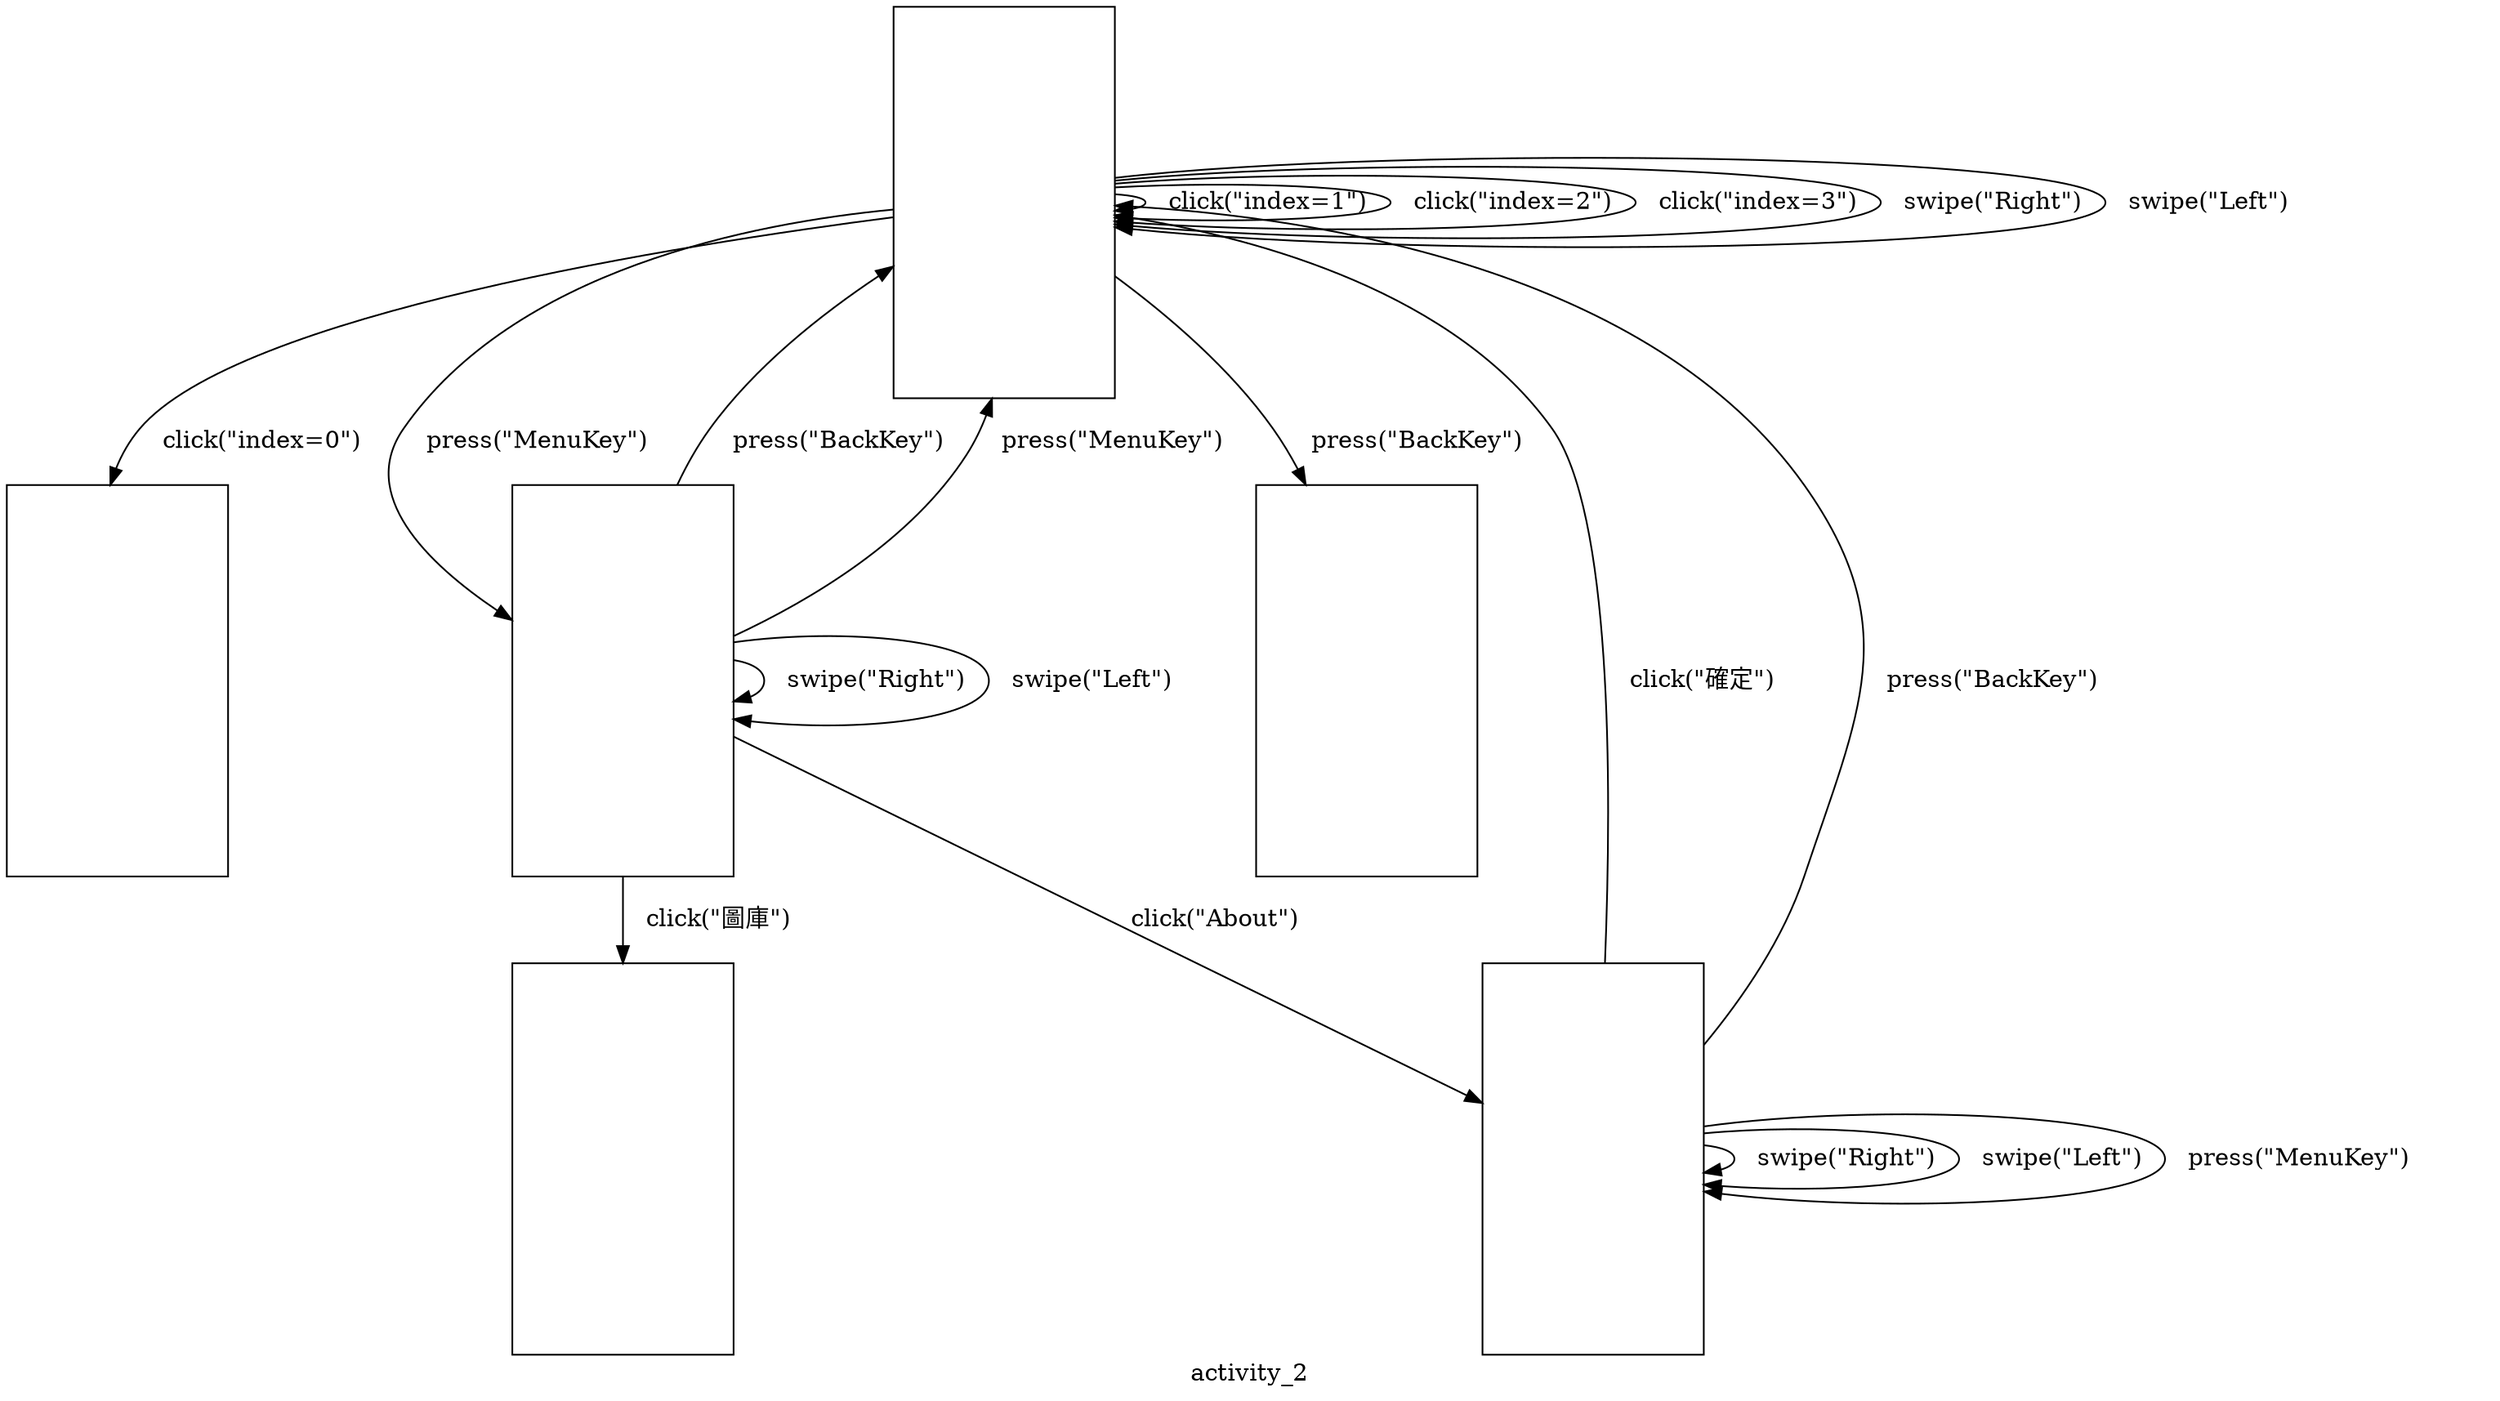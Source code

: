 digraph g {
graph [color=red];
imagepath = "C:\Users\Roger\Desktop\workspace\AndroidCrawler\gui_pages\20150624_224947";
label = "   activity_0   ";
state_0 [label="",shape=box,fixedsize=true,width=1.8,height=3.2,image="0.png",URL="0.png"];
state_8 [label="",shape=box,fixedsize=true,width=1.8,height=3.2,image="8.png",URL="8.png"];
state_9 [label="",shape=box,fixedsize=true,width=1.8,height=3.2,image="9.png",URL="9.png"];
label = "   activity_1   ";
state_1 [label="",shape=box,fixedsize=true,width=1.8,height=3.2,image="1.png",URL="1.png"];
state_15 [label="",shape=box,fixedsize=true,width=1.8,height=3.2,image="15.png",URL="15.png"];
label = "   activity_2   ";
state_final [label="",shape=box,fixedsize=true,width=1.8,height=3.2,image="-2.png",URL="-2.png"];
state_0 -> state_0 [label = "   click(\"index=1\")   "];
state_0 -> state_0 [label = "   click(\"index=2\")   "];
state_0 -> state_0 [label = "   click(\"index=3\")   "];
state_0 -> state_0 [label = "   swipe(\"Right\")   "];
state_0 -> state_0 [label = "   swipe(\"Left\")   "];
state_0 -> state_8 [label = "   press(\"MenuKey\")   "];
state_0 -> state_1 [label = "   click(\"index=0\")   "];
state_0 -> state_final [label = "   press(\"BackKey\")   "];
state_8 -> state_9 [label = "   click(\"About\")   "];
state_8 -> state_8 [label = "   swipe(\"Right\")   "];
state_8 -> state_8 [label = "   swipe(\"Left\")   "];
state_8 -> state_0 [label = "   press(\"BackKey\")   "];
state_8 -> state_0 [label = "   press(\"MenuKey\")   "];
state_8 -> state_15 [label = "   click(\"圖庫\")   "];
state_9 -> state_0 [label = "   click(\"確定\")   "];
state_9 -> state_9 [label = "   swipe(\"Right\")   "];
state_9 -> state_9 [label = "   swipe(\"Left\")   "];
state_9 -> state_0 [label = "   press(\"BackKey\")   "];
state_9 -> state_9 [label = "   press(\"MenuKey\")   "];
}
